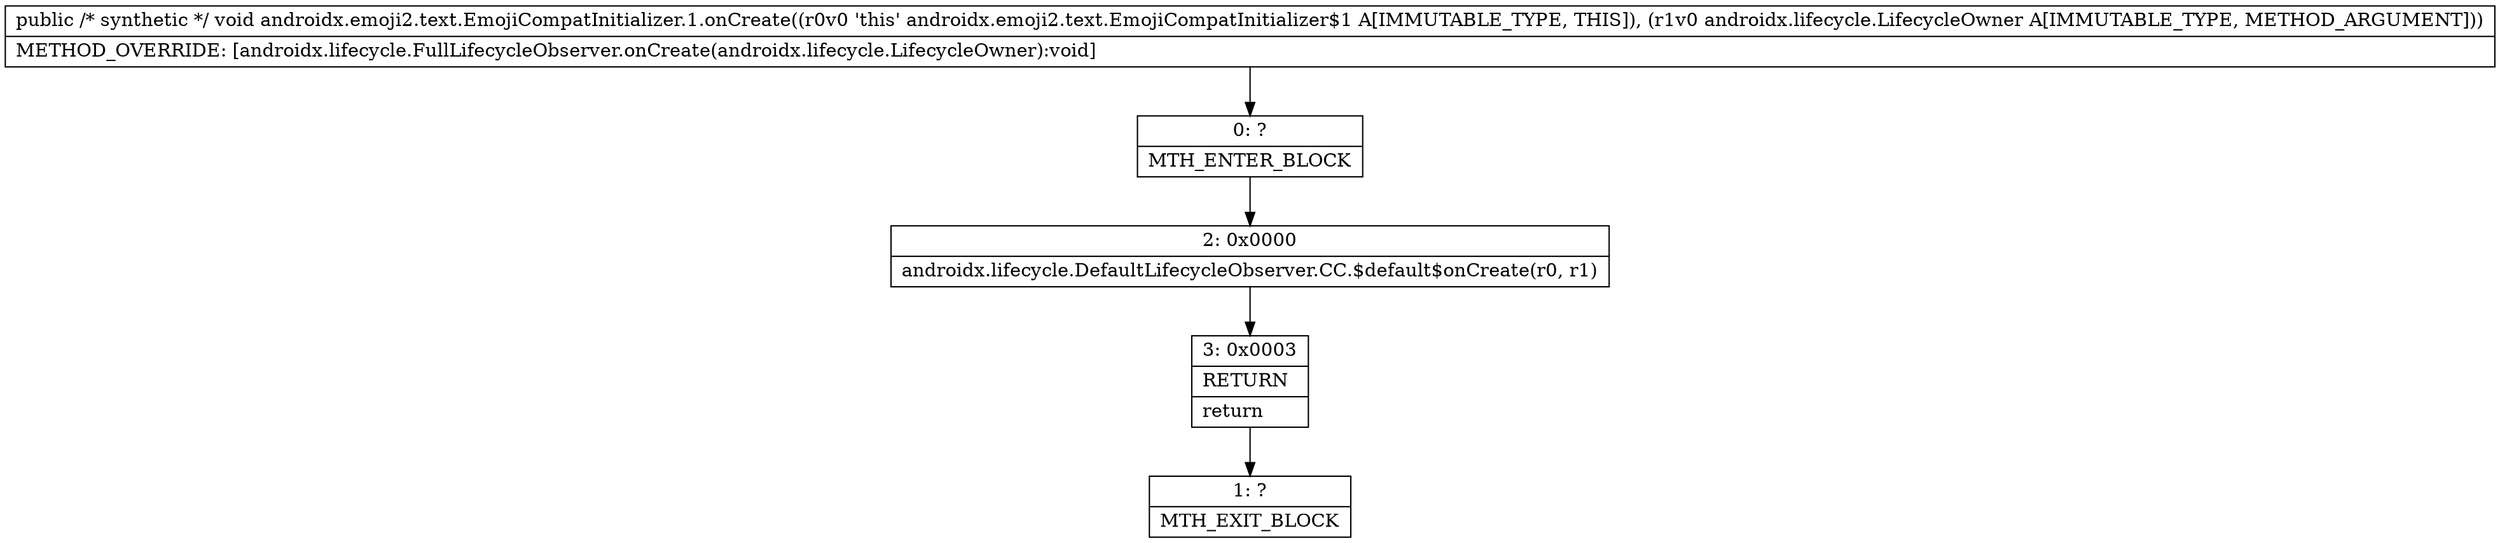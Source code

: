digraph "CFG forandroidx.emoji2.text.EmojiCompatInitializer.1.onCreate(Landroidx\/lifecycle\/LifecycleOwner;)V" {
Node_0 [shape=record,label="{0\:\ ?|MTH_ENTER_BLOCK\l}"];
Node_2 [shape=record,label="{2\:\ 0x0000|androidx.lifecycle.DefaultLifecycleObserver.CC.$default$onCreate(r0, r1)\l}"];
Node_3 [shape=record,label="{3\:\ 0x0003|RETURN\l|return\l}"];
Node_1 [shape=record,label="{1\:\ ?|MTH_EXIT_BLOCK\l}"];
MethodNode[shape=record,label="{public \/* synthetic *\/ void androidx.emoji2.text.EmojiCompatInitializer.1.onCreate((r0v0 'this' androidx.emoji2.text.EmojiCompatInitializer$1 A[IMMUTABLE_TYPE, THIS]), (r1v0 androidx.lifecycle.LifecycleOwner A[IMMUTABLE_TYPE, METHOD_ARGUMENT]))  | METHOD_OVERRIDE: [androidx.lifecycle.FullLifecycleObserver.onCreate(androidx.lifecycle.LifecycleOwner):void]\l}"];
MethodNode -> Node_0;Node_0 -> Node_2;
Node_2 -> Node_3;
Node_3 -> Node_1;
}

